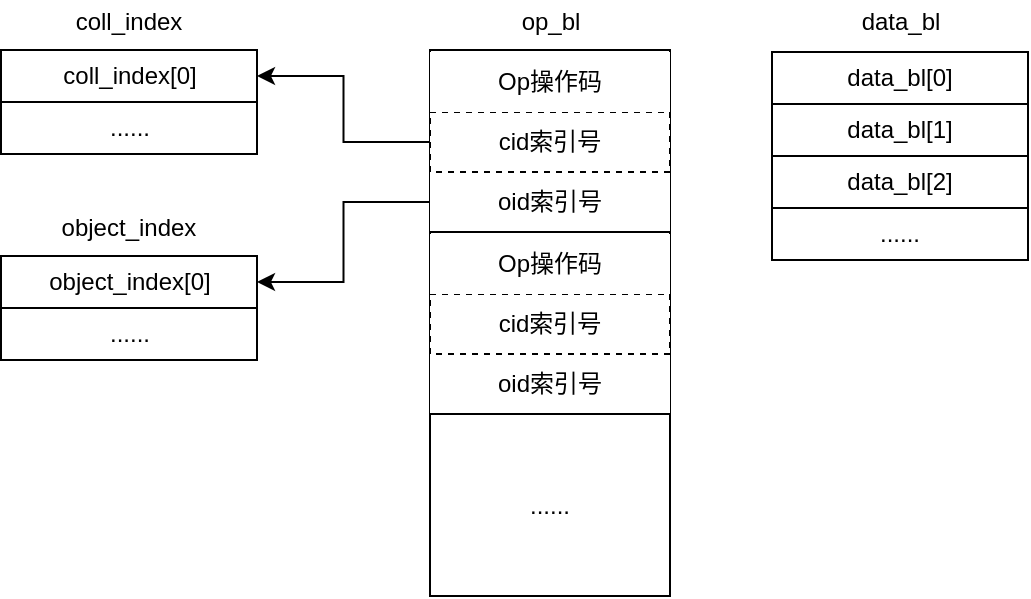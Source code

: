 <mxfile version="13.9.9" type="device"><diagram id="NMfrXL0aUagVySKQdQo_" name="第 1 页"><mxGraphModel dx="1088" dy="680" grid="0" gridSize="10" guides="1" tooltips="1" connect="1" arrows="1" fold="1" page="1" pageScale="1" pageWidth="827" pageHeight="1169" math="0" shadow="0"><root><mxCell id="0"/><mxCell id="1" parent="0"/><mxCell id="7lcaImpIqjfQUcLyypPN-1" value="Op操作码" style="rounded=0;whiteSpace=wrap;html=1;" vertex="1" parent="1"><mxGeometry x="387" y="269" width="120" height="91" as="geometry"/></mxCell><mxCell id="7lcaImpIqjfQUcLyypPN-25" style="edgeStyle=orthogonalEdgeStyle;rounded=0;orthogonalLoop=1;jettySize=auto;html=1;exitX=0;exitY=0.5;exitDx=0;exitDy=0;entryX=1;entryY=0.5;entryDx=0;entryDy=0;" edge="1" parent="1" source="7lcaImpIqjfQUcLyypPN-2" target="7lcaImpIqjfQUcLyypPN-19"><mxGeometry relative="1" as="geometry"/></mxCell><mxCell id="7lcaImpIqjfQUcLyypPN-2" value="oid索引号" style="rounded=0;whiteSpace=wrap;html=1;dashed=1;strokeColor=none;" vertex="1" parent="1"><mxGeometry x="387" y="330" width="120" height="30" as="geometry"/></mxCell><mxCell id="7lcaImpIqjfQUcLyypPN-24" style="edgeStyle=orthogonalEdgeStyle;rounded=0;orthogonalLoop=1;jettySize=auto;html=1;exitX=0;exitY=0.5;exitDx=0;exitDy=0;entryX=1;entryY=0.5;entryDx=0;entryDy=0;" edge="1" parent="1" source="7lcaImpIqjfQUcLyypPN-7" target="7lcaImpIqjfQUcLyypPN-17"><mxGeometry relative="1" as="geometry"/></mxCell><mxCell id="7lcaImpIqjfQUcLyypPN-7" value="cid索引号" style="rounded=0;whiteSpace=wrap;html=1;dashed=1;" vertex="1" parent="1"><mxGeometry x="387" y="300" width="120" height="30" as="geometry"/></mxCell><mxCell id="7lcaImpIqjfQUcLyypPN-8" value="Op操作码" style="rounded=0;whiteSpace=wrap;html=1;dashed=1;strokeColor=none;" vertex="1" parent="1"><mxGeometry x="387" y="270" width="120" height="30" as="geometry"/></mxCell><mxCell id="7lcaImpIqjfQUcLyypPN-9" value="Op操作码" style="rounded=0;whiteSpace=wrap;html=1;" vertex="1" parent="1"><mxGeometry x="387" y="360" width="120" height="91" as="geometry"/></mxCell><mxCell id="7lcaImpIqjfQUcLyypPN-10" value="oid索引号" style="rounded=0;whiteSpace=wrap;html=1;dashed=1;strokeColor=none;" vertex="1" parent="1"><mxGeometry x="387" y="421" width="120" height="30" as="geometry"/></mxCell><mxCell id="7lcaImpIqjfQUcLyypPN-11" value="cid索引号" style="rounded=0;whiteSpace=wrap;html=1;dashed=1;" vertex="1" parent="1"><mxGeometry x="387" y="391" width="120" height="30" as="geometry"/></mxCell><mxCell id="7lcaImpIqjfQUcLyypPN-12" value="Op操作码" style="rounded=0;whiteSpace=wrap;html=1;dashed=1;strokeColor=none;" vertex="1" parent="1"><mxGeometry x="387" y="361" width="120" height="30" as="geometry"/></mxCell><mxCell id="7lcaImpIqjfQUcLyypPN-13" value="......" style="rounded=0;whiteSpace=wrap;html=1;" vertex="1" parent="1"><mxGeometry x="387" y="451" width="120" height="91" as="geometry"/></mxCell><mxCell id="7lcaImpIqjfQUcLyypPN-17" value="coll_index[0]" style="rounded=0;whiteSpace=wrap;html=1;" vertex="1" parent="1"><mxGeometry x="172.5" y="269" width="128" height="26" as="geometry"/></mxCell><mxCell id="7lcaImpIqjfQUcLyypPN-18" value="......" style="rounded=0;whiteSpace=wrap;html=1;" vertex="1" parent="1"><mxGeometry x="172.5" y="295" width="128" height="26" as="geometry"/></mxCell><mxCell id="7lcaImpIqjfQUcLyypPN-19" value="object_index[0]" style="rounded=0;whiteSpace=wrap;html=1;" vertex="1" parent="1"><mxGeometry x="172.5" y="372" width="128" height="26" as="geometry"/></mxCell><mxCell id="7lcaImpIqjfQUcLyypPN-20" value="......" style="rounded=0;whiteSpace=wrap;html=1;" vertex="1" parent="1"><mxGeometry x="172.5" y="398" width="128" height="26" as="geometry"/></mxCell><mxCell id="7lcaImpIqjfQUcLyypPN-22" value="object_index" style="text;html=1;strokeColor=none;fillColor=none;align=center;verticalAlign=middle;whiteSpace=wrap;rounded=0;" vertex="1" parent="1"><mxGeometry x="197" y="348" width="79" height="20" as="geometry"/></mxCell><mxCell id="7lcaImpIqjfQUcLyypPN-23" value="coll_index" style="text;html=1;strokeColor=none;fillColor=none;align=center;verticalAlign=middle;whiteSpace=wrap;rounded=0;" vertex="1" parent="1"><mxGeometry x="197" y="244.5" width="79" height="20" as="geometry"/></mxCell><mxCell id="7lcaImpIqjfQUcLyypPN-35" value="data_bl[0]" style="rounded=0;whiteSpace=wrap;html=1;" vertex="1" parent="1"><mxGeometry x="558" y="270" width="128" height="26" as="geometry"/></mxCell><mxCell id="7lcaImpIqjfQUcLyypPN-36" value="data_bl[1]" style="rounded=0;whiteSpace=wrap;html=1;" vertex="1" parent="1"><mxGeometry x="558" y="296" width="128" height="26" as="geometry"/></mxCell><mxCell id="7lcaImpIqjfQUcLyypPN-37" value="data_bl[2]" style="rounded=0;whiteSpace=wrap;html=1;" vertex="1" parent="1"><mxGeometry x="558" y="322" width="128" height="26" as="geometry"/></mxCell><mxCell id="7lcaImpIqjfQUcLyypPN-38" value="......" style="rounded=0;whiteSpace=wrap;html=1;" vertex="1" parent="1"><mxGeometry x="558" y="348" width="128" height="26" as="geometry"/></mxCell><mxCell id="7lcaImpIqjfQUcLyypPN-39" value="op_bl" style="text;html=1;strokeColor=none;fillColor=none;align=center;verticalAlign=middle;whiteSpace=wrap;rounded=0;" vertex="1" parent="1"><mxGeometry x="407.5" y="244.5" width="79" height="20" as="geometry"/></mxCell><mxCell id="7lcaImpIqjfQUcLyypPN-40" value="data_bl" style="text;html=1;strokeColor=none;fillColor=none;align=center;verticalAlign=middle;whiteSpace=wrap;rounded=0;" vertex="1" parent="1"><mxGeometry x="582.5" y="244.5" width="79" height="20" as="geometry"/></mxCell></root></mxGraphModel></diagram></mxfile>